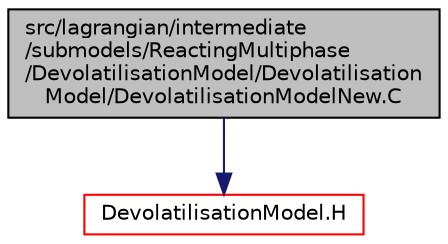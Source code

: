 digraph "src/lagrangian/intermediate/submodels/ReactingMultiphase/DevolatilisationModel/DevolatilisationModel/DevolatilisationModelNew.C"
{
  bgcolor="transparent";
  edge [fontname="Helvetica",fontsize="10",labelfontname="Helvetica",labelfontsize="10"];
  node [fontname="Helvetica",fontsize="10",shape=record];
  Node1 [label="src/lagrangian/intermediate\l/submodels/ReactingMultiphase\l/DevolatilisationModel/Devolatilisation\lModel/DevolatilisationModelNew.C",height=0.2,width=0.4,color="black", fillcolor="grey75", style="filled", fontcolor="black"];
  Node1 -> Node2 [color="midnightblue",fontsize="10",style="solid",fontname="Helvetica"];
  Node2 [label="DevolatilisationModel.H",height=0.2,width=0.4,color="red",URL="$a07129.html"];
}
